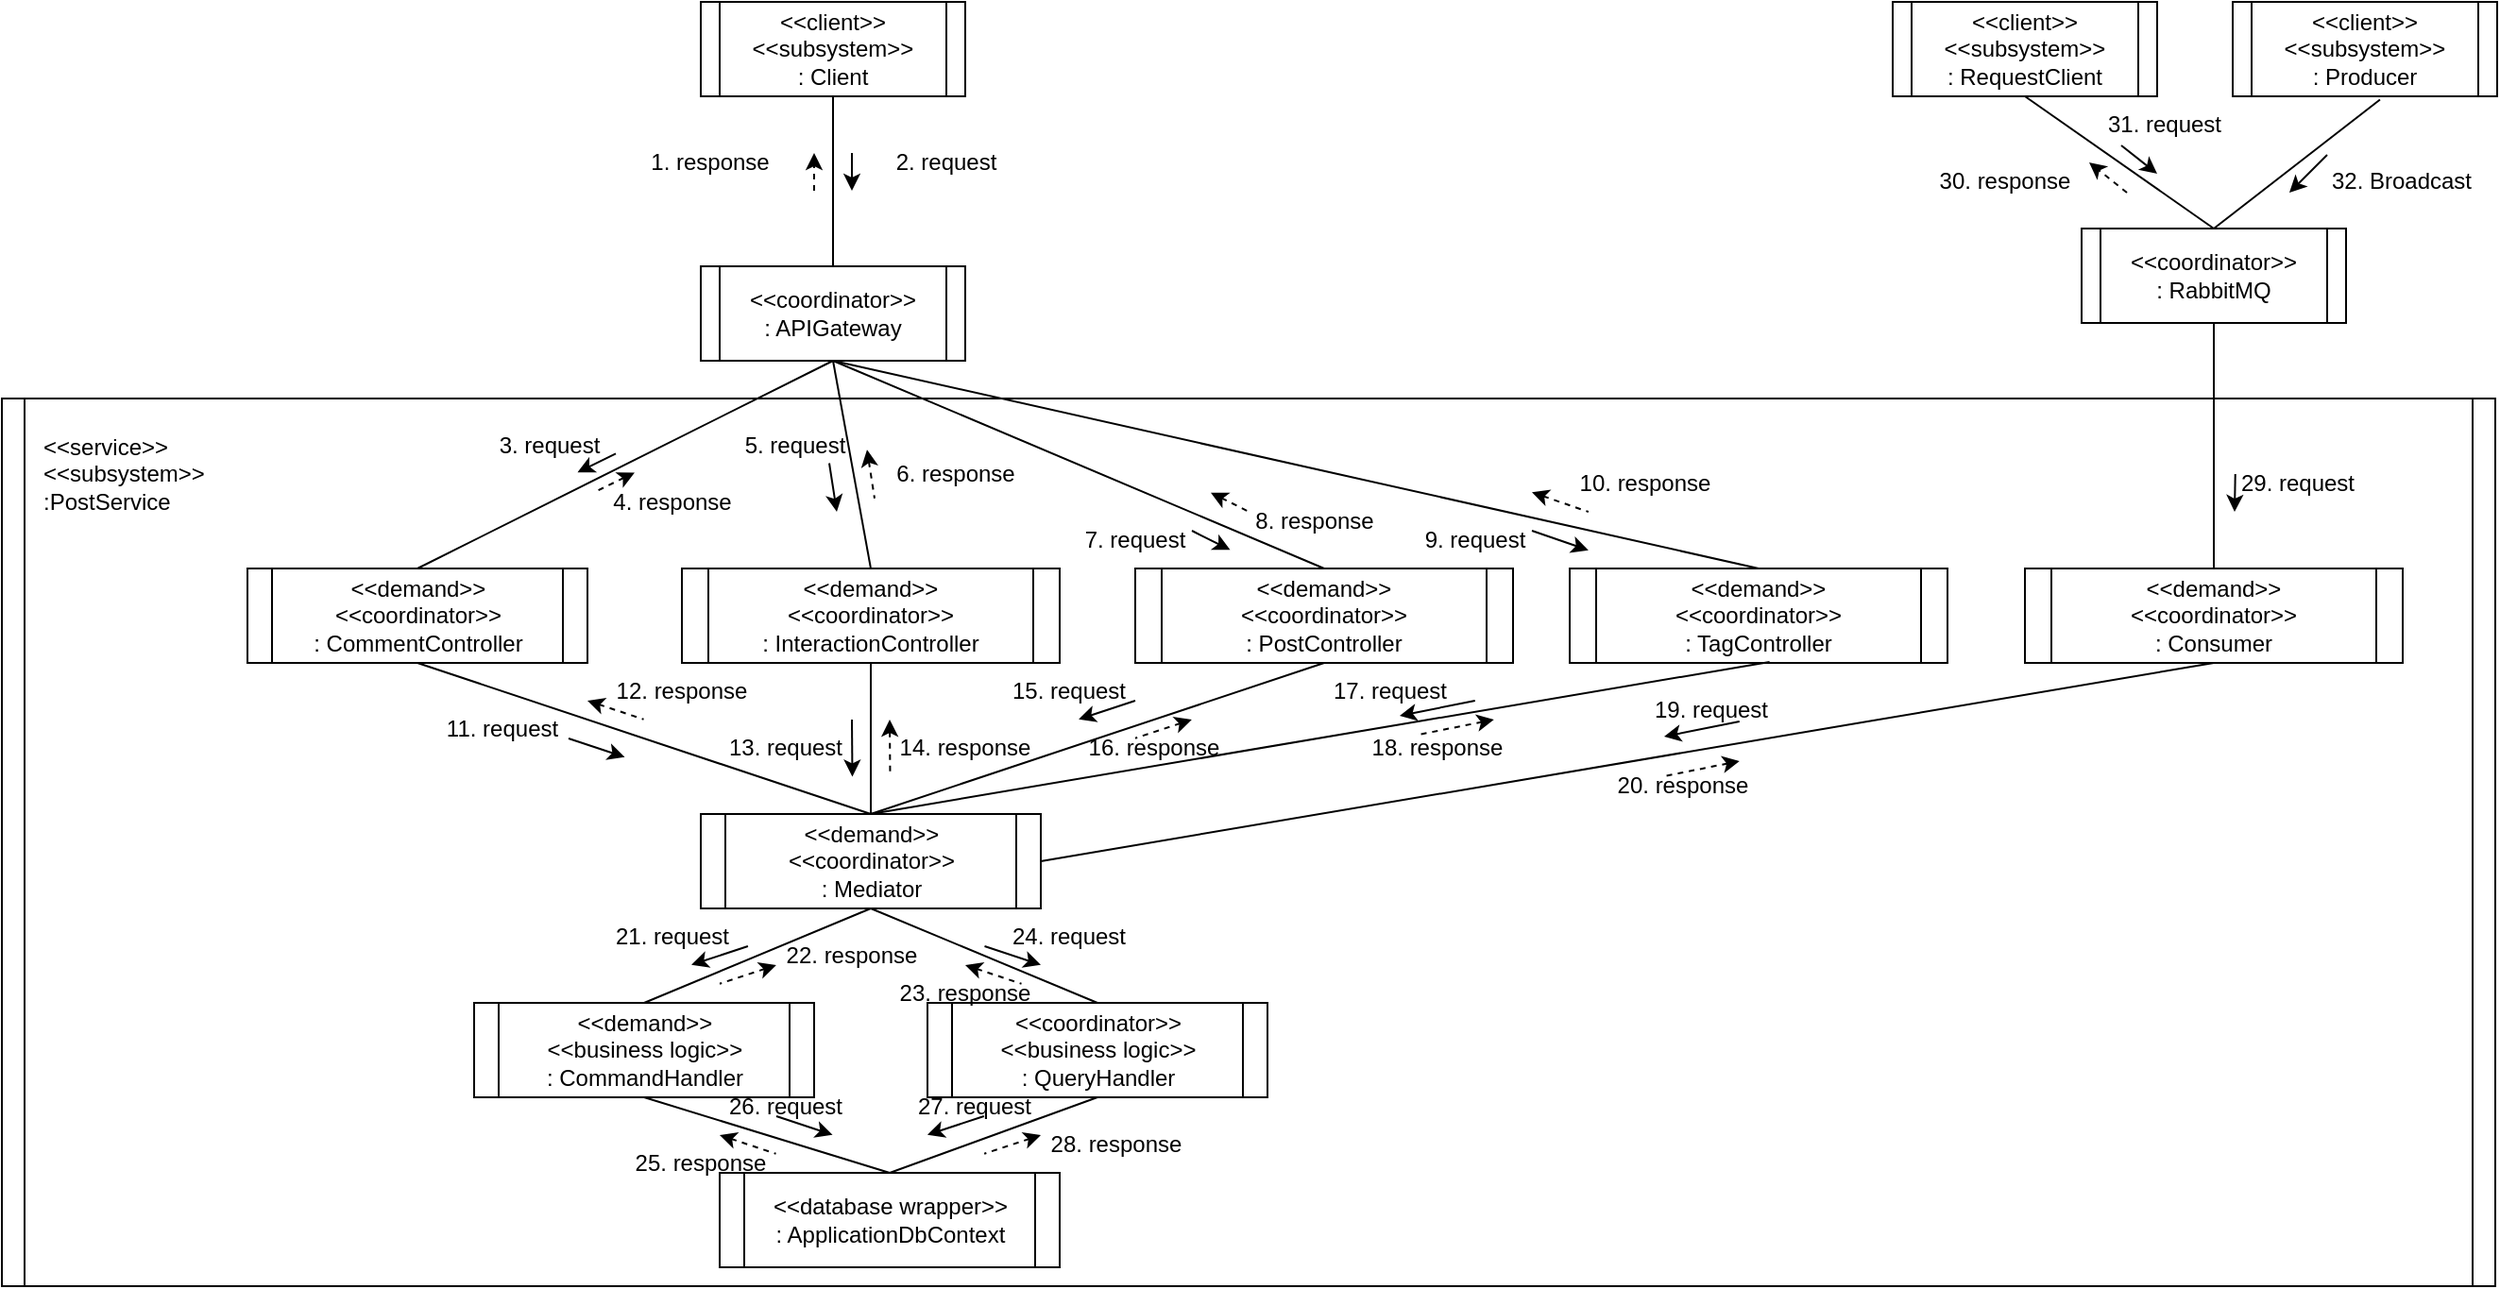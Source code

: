 <mxfile version="24.5.5" type="device">
  <diagram id="YeBsLe0wz5kqz-9HFI_q" name="Page-1">
    <mxGraphModel dx="698" dy="394" grid="1" gridSize="10" guides="1" tooltips="1" connect="1" arrows="1" fold="1" page="1" pageScale="1" pageWidth="850" pageHeight="1100" math="0" shadow="0">
      <root>
        <mxCell id="0" />
        <mxCell id="1" parent="0" />
        <mxCell id="2" value="" style="shape=process;whiteSpace=wrap;html=1;backgroundOutline=1;size=0.009;" parent="1" vertex="1">
          <mxGeometry x="320" y="210" width="1320" height="470" as="geometry" />
        </mxCell>
        <mxCell id="3" value="&amp;lt;&amp;lt;service&amp;gt;&amp;gt;&lt;br&gt;&amp;lt;&amp;lt;subsystem&amp;gt;&amp;gt;&lt;br&gt;:PostService" style="text;html=1;strokeColor=none;fillColor=none;align=left;verticalAlign=middle;whiteSpace=wrap;rounded=0;" parent="1" vertex="1">
          <mxGeometry x="340" y="230" width="160" height="40" as="geometry" />
        </mxCell>
        <mxCell id="7" value="&amp;lt;&amp;lt;coordinator&amp;gt;&amp;gt;&lt;br style=&quot;border-color: var(--border-color);&quot;&gt;: APIGateway" style="shape=process;whiteSpace=wrap;html=1;backgroundOutline=1;size=0.071;" parent="1" vertex="1">
          <mxGeometry x="690" y="140" width="140" height="50" as="geometry" />
        </mxCell>
        <mxCell id="8" value="&amp;lt;&amp;lt;client&amp;gt;&amp;gt;&lt;br&gt;&amp;lt;&amp;lt;subsystem&amp;gt;&amp;gt;&lt;br style=&quot;border-color: var(--border-color);&quot;&gt;: Client" style="shape=process;whiteSpace=wrap;html=1;backgroundOutline=1;size=0.071;" parent="1" vertex="1">
          <mxGeometry x="690" width="140" height="50" as="geometry" />
        </mxCell>
        <mxCell id="9" value="&amp;lt;&amp;lt;demand&amp;gt;&amp;gt;&lt;br&gt;&amp;lt;&amp;lt;coordinator&amp;gt;&amp;gt;&lt;br style=&quot;border-color: var(--border-color);&quot;&gt;: CommentController" style="shape=process;whiteSpace=wrap;html=1;backgroundOutline=1;size=0.071;" parent="1" vertex="1">
          <mxGeometry x="450" y="300" width="180" height="50" as="geometry" />
        </mxCell>
        <mxCell id="10" value="&amp;lt;&amp;lt;demand&amp;gt;&amp;gt;&lt;br&gt;&amp;lt;&amp;lt;coordinator&amp;gt;&amp;gt;&lt;br style=&quot;border-color: var(--border-color);&quot;&gt;: InteractionController" style="shape=process;whiteSpace=wrap;html=1;backgroundOutline=1;size=0.071;" parent="1" vertex="1">
          <mxGeometry x="680" y="300" width="200" height="50" as="geometry" />
        </mxCell>
        <mxCell id="11" value="&amp;lt;&amp;lt;demand&amp;gt;&amp;gt;&lt;br&gt;&amp;lt;&amp;lt;coordinator&amp;gt;&amp;gt;&lt;br style=&quot;border-color: var(--border-color);&quot;&gt;: PostController" style="shape=process;whiteSpace=wrap;html=1;backgroundOutline=1;size=0.071;" parent="1" vertex="1">
          <mxGeometry x="920" y="300" width="200" height="50" as="geometry" />
        </mxCell>
        <mxCell id="12" value="" style="endArrow=none;html=1;entryX=0.5;entryY=1;entryDx=0;entryDy=0;exitX=0.5;exitY=0;exitDx=0;exitDy=0;" parent="1" source="9" target="7" edge="1">
          <mxGeometry width="50" height="50" relative="1" as="geometry">
            <mxPoint x="690" y="330" as="sourcePoint" />
            <mxPoint x="740" y="280" as="targetPoint" />
          </mxGeometry>
        </mxCell>
        <mxCell id="13" value="" style="endArrow=none;html=1;entryX=0.5;entryY=1;entryDx=0;entryDy=0;exitX=0.5;exitY=0;exitDx=0;exitDy=0;" parent="1" source="10" target="7" edge="1">
          <mxGeometry width="50" height="50" relative="1" as="geometry">
            <mxPoint x="550" y="310" as="sourcePoint" />
            <mxPoint x="770" y="200" as="targetPoint" />
          </mxGeometry>
        </mxCell>
        <mxCell id="14" value="" style="endArrow=none;html=1;exitX=0.5;exitY=0;exitDx=0;exitDy=0;" parent="1" source="11" edge="1">
          <mxGeometry width="50" height="50" relative="1" as="geometry">
            <mxPoint x="790" y="310" as="sourcePoint" />
            <mxPoint x="760" y="190" as="targetPoint" />
          </mxGeometry>
        </mxCell>
        <mxCell id="15" value="&amp;lt;&amp;lt;demand&amp;gt;&amp;gt;&lt;br&gt;&amp;lt;&amp;lt;coordinator&amp;gt;&amp;gt;&lt;br style=&quot;border-color: var(--border-color);&quot;&gt;: Mediator" style="shape=process;whiteSpace=wrap;html=1;backgroundOutline=1;size=0.071;" parent="1" vertex="1">
          <mxGeometry x="690" y="430" width="180" height="50" as="geometry" />
        </mxCell>
        <mxCell id="16" value="" style="endArrow=none;html=1;entryX=0.5;entryY=0;entryDx=0;entryDy=0;exitX=0.5;exitY=1;exitDx=0;exitDy=0;" parent="1" source="9" target="15" edge="1">
          <mxGeometry width="50" height="50" relative="1" as="geometry">
            <mxPoint x="470" y="540" as="sourcePoint" />
            <mxPoint x="690" y="430" as="targetPoint" />
          </mxGeometry>
        </mxCell>
        <mxCell id="17" value="" style="endArrow=none;html=1;entryX=0.5;entryY=0;entryDx=0;entryDy=0;exitX=0.5;exitY=1;exitDx=0;exitDy=0;" parent="1" source="10" target="15" edge="1">
          <mxGeometry width="50" height="50" relative="1" as="geometry">
            <mxPoint x="550" y="360" as="sourcePoint" />
            <mxPoint x="790" y="450" as="targetPoint" />
          </mxGeometry>
        </mxCell>
        <mxCell id="18" value="" style="endArrow=none;html=1;entryX=0.5;entryY=0;entryDx=0;entryDy=0;exitX=0.5;exitY=1;exitDx=0;exitDy=0;" parent="1" source="11" target="15" edge="1">
          <mxGeometry width="50" height="50" relative="1" as="geometry">
            <mxPoint x="790" y="360" as="sourcePoint" />
            <mxPoint x="790" y="450" as="targetPoint" />
          </mxGeometry>
        </mxCell>
        <mxCell id="19" value="&amp;lt;&amp;lt;demand&amp;gt;&amp;gt;&lt;br&gt;&amp;lt;&amp;lt;business logic&amp;gt;&amp;gt;&lt;br style=&quot;border-color: var(--border-color);&quot;&gt;: CommandHandler" style="shape=process;whiteSpace=wrap;html=1;backgroundOutline=1;size=0.071;" parent="1" vertex="1">
          <mxGeometry x="570" y="530" width="180" height="50" as="geometry" />
        </mxCell>
        <mxCell id="20" value="&amp;lt;&amp;lt;coordinator&amp;gt;&amp;gt;&lt;br&gt;&amp;lt;&amp;lt;business logic&amp;gt;&amp;gt;&lt;br style=&quot;border-color: var(--border-color);&quot;&gt;: QueryHandler" style="shape=process;whiteSpace=wrap;html=1;backgroundOutline=1;size=0.071;" parent="1" vertex="1">
          <mxGeometry x="810" y="530" width="180" height="50" as="geometry" />
        </mxCell>
        <mxCell id="21" value="" style="endArrow=none;html=1;entryX=0.5;entryY=1;entryDx=0;entryDy=0;exitX=0.5;exitY=0;exitDx=0;exitDy=0;" parent="1" source="19" target="15" edge="1">
          <mxGeometry width="50" height="50" relative="1" as="geometry">
            <mxPoint x="480" y="460" as="sourcePoint" />
            <mxPoint x="720" y="540" as="targetPoint" />
          </mxGeometry>
        </mxCell>
        <mxCell id="22" value="" style="endArrow=none;html=1;exitX=0.5;exitY=0;exitDx=0;exitDy=0;" parent="1" source="20" edge="1">
          <mxGeometry width="50" height="50" relative="1" as="geometry">
            <mxPoint x="670" y="540" as="sourcePoint" />
            <mxPoint x="780" y="480" as="targetPoint" />
          </mxGeometry>
        </mxCell>
        <mxCell id="23" value="&amp;lt;&amp;lt;database wrapper&amp;gt;&amp;gt;&lt;br style=&quot;border-color: var(--border-color);&quot;&gt;: ApplicationDbContext" style="shape=process;whiteSpace=wrap;html=1;backgroundOutline=1;size=0.071;" parent="1" vertex="1">
          <mxGeometry x="700" y="620" width="180" height="50" as="geometry" />
        </mxCell>
        <mxCell id="24" value="" style="endArrow=none;html=1;entryX=0.5;entryY=1;entryDx=0;entryDy=0;exitX=0.5;exitY=0;exitDx=0;exitDy=0;" parent="1" source="23" target="19" edge="1">
          <mxGeometry width="50" height="50" relative="1" as="geometry">
            <mxPoint x="760" y="630" as="sourcePoint" />
            <mxPoint x="810" y="580" as="targetPoint" />
          </mxGeometry>
        </mxCell>
        <mxCell id="25" value="" style="endArrow=none;html=1;entryX=0.5;entryY=0;entryDx=0;entryDy=0;exitX=0.5;exitY=1;exitDx=0;exitDy=0;" parent="1" source="20" target="23" edge="1">
          <mxGeometry width="50" height="50" relative="1" as="geometry">
            <mxPoint x="800" y="630" as="sourcePoint" />
            <mxPoint x="670" y="590" as="targetPoint" />
          </mxGeometry>
        </mxCell>
        <mxCell id="28" value="" style="endArrow=none;html=1;entryX=0.5;entryY=1;entryDx=0;entryDy=0;exitX=0.5;exitY=0;exitDx=0;exitDy=0;" parent="1" source="7" target="8" edge="1">
          <mxGeometry width="50" height="50" relative="1" as="geometry">
            <mxPoint x="640" y="260" as="sourcePoint" />
            <mxPoint x="690" y="210" as="targetPoint" />
          </mxGeometry>
        </mxCell>
        <mxCell id="29" value="" style="endArrow=classic;html=1;" parent="1" edge="1">
          <mxGeometry width="50" height="50" relative="1" as="geometry">
            <mxPoint x="770" y="80" as="sourcePoint" />
            <mxPoint x="770" y="100" as="targetPoint" />
          </mxGeometry>
        </mxCell>
        <mxCell id="30" value="" style="endArrow=classic;html=1;dashed=1;" parent="1" edge="1">
          <mxGeometry width="50" height="50" relative="1" as="geometry">
            <mxPoint x="750" y="100" as="sourcePoint" />
            <mxPoint x="750" y="80" as="targetPoint" />
          </mxGeometry>
        </mxCell>
        <mxCell id="31" value="2. request" style="text;html=1;strokeColor=none;fillColor=none;align=center;verticalAlign=middle;whiteSpace=wrap;rounded=0;" parent="1" vertex="1">
          <mxGeometry x="790" y="70" width="60" height="30" as="geometry" />
        </mxCell>
        <mxCell id="32" value="1. response" style="text;html=1;strokeColor=none;fillColor=none;align=center;verticalAlign=middle;whiteSpace=wrap;rounded=0;" parent="1" vertex="1">
          <mxGeometry x="660" y="70" width="70" height="30" as="geometry" />
        </mxCell>
        <mxCell id="34" value="" style="endArrow=classic;html=1;exitX=0.375;exitY=0.043;exitDx=0;exitDy=0;exitPerimeter=0;entryX=0.352;entryY=0.064;entryDx=0;entryDy=0;entryPerimeter=0;" parent="1" edge="1">
          <mxGeometry width="50" height="50" relative="1" as="geometry">
            <mxPoint x="645.0" y="239.21" as="sourcePoint" />
            <mxPoint x="624.76" y="249.08" as="targetPoint" />
          </mxGeometry>
        </mxCell>
        <mxCell id="35" value="" style="endArrow=none;html=1;exitX=0.375;exitY=0.043;exitDx=0;exitDy=0;exitPerimeter=0;entryX=0.523;entryY=0.106;entryDx=0;entryDy=0;entryPerimeter=0;startArrow=classic;startFill=1;endFill=0;dashed=1;" parent="1" edge="1">
          <mxGeometry width="50" height="50" relative="1" as="geometry">
            <mxPoint x="778.0" y="237.12" as="sourcePoint" />
            <mxPoint x="782.0" y="262.88" as="targetPoint" />
          </mxGeometry>
        </mxCell>
        <mxCell id="37" value="" style="endArrow=classic;html=1;exitX=0.727;exitY=0.106;exitDx=0;exitDy=0;exitPerimeter=0;" parent="1" edge="1">
          <mxGeometry width="50" height="50" relative="1" as="geometry">
            <mxPoint x="950" y="280" as="sourcePoint" />
            <mxPoint x="970.24" y="290.18" as="targetPoint" />
          </mxGeometry>
        </mxCell>
        <mxCell id="38" value="" style="endArrow=classic;html=1;exitX=0.636;exitY=0.362;exitDx=0;exitDy=0;exitPerimeter=0;entryX=0.602;entryY=0.383;entryDx=0;entryDy=0;entryPerimeter=0;" parent="1" edge="1">
          <mxGeometry width="50" height="50" relative="1" as="geometry">
            <mxPoint x="920.0" y="370" as="sourcePoint" />
            <mxPoint x="890.08" y="379.87" as="targetPoint" />
          </mxGeometry>
        </mxCell>
        <mxCell id="39" value="" style="endArrow=classic;html=1;exitX=0.636;exitY=0.362;exitDx=0;exitDy=0;exitPerimeter=0;entryX=0.54;entryY=0.426;entryDx=0;entryDy=0;entryPerimeter=0;" parent="1" edge="1">
          <mxGeometry width="50" height="50" relative="1" as="geometry">
            <mxPoint x="770" y="380" as="sourcePoint" />
            <mxPoint x="770.24" y="410.22" as="targetPoint" />
          </mxGeometry>
        </mxCell>
        <mxCell id="40" value="" style="endArrow=classic;html=1;entryX=0.477;entryY=0.404;entryDx=0;entryDy=0;entryPerimeter=0;" parent="1" edge="1">
          <mxGeometry width="50" height="50" relative="1" as="geometry">
            <mxPoint x="620" y="390" as="sourcePoint" />
            <mxPoint x="649.76" y="399.88" as="targetPoint" />
          </mxGeometry>
        </mxCell>
        <mxCell id="42" value="" style="endArrow=classic;html=1;exitX=0.636;exitY=0.362;exitDx=0;exitDy=0;exitPerimeter=0;entryX=0.602;entryY=0.383;entryDx=0;entryDy=0;entryPerimeter=0;" parent="1" edge="1">
          <mxGeometry width="50" height="50" relative="1" as="geometry">
            <mxPoint x="714.96" y="500" as="sourcePoint" />
            <mxPoint x="685.04" y="509.87" as="targetPoint" />
          </mxGeometry>
        </mxCell>
        <mxCell id="43" value="" style="endArrow=classic;html=1;entryX=0.477;entryY=0.404;entryDx=0;entryDy=0;entryPerimeter=0;" parent="1" edge="1">
          <mxGeometry width="50" height="50" relative="1" as="geometry">
            <mxPoint x="840.24" y="500" as="sourcePoint" />
            <mxPoint x="870" y="509.88" as="targetPoint" />
          </mxGeometry>
        </mxCell>
        <mxCell id="44" value="" style="endArrow=classic;html=1;entryX=0.477;entryY=0.404;entryDx=0;entryDy=0;entryPerimeter=0;" parent="1" edge="1">
          <mxGeometry width="50" height="50" relative="1" as="geometry">
            <mxPoint x="730" y="590" as="sourcePoint" />
            <mxPoint x="759.76" y="599.88" as="targetPoint" />
          </mxGeometry>
        </mxCell>
        <mxCell id="45" value="" style="endArrow=classic;html=1;exitX=0.636;exitY=0.362;exitDx=0;exitDy=0;exitPerimeter=0;entryX=0.602;entryY=0.383;entryDx=0;entryDy=0;entryPerimeter=0;" parent="1" edge="1">
          <mxGeometry width="50" height="50" relative="1" as="geometry">
            <mxPoint x="839.92" y="590" as="sourcePoint" />
            <mxPoint x="810" y="599.87" as="targetPoint" />
          </mxGeometry>
        </mxCell>
        <mxCell id="46" value="&amp;lt;&amp;lt;demand&amp;gt;&amp;gt;&lt;br&gt;&amp;lt;&amp;lt;coordinator&amp;gt;&amp;gt;&lt;br style=&quot;border-color: var(--border-color);&quot;&gt;: TagController" style="shape=process;whiteSpace=wrap;html=1;backgroundOutline=1;size=0.071;" parent="1" vertex="1">
          <mxGeometry x="1150" y="300" width="200" height="50" as="geometry" />
        </mxCell>
        <mxCell id="47" value="" style="endArrow=none;html=1;exitX=0.5;exitY=0;exitDx=0;exitDy=0;entryX=0.5;entryY=1;entryDx=0;entryDy=0;" parent="1" source="46" target="7" edge="1">
          <mxGeometry width="50" height="50" relative="1" as="geometry">
            <mxPoint x="1030" y="310" as="sourcePoint" />
            <mxPoint x="770" y="200" as="targetPoint" />
          </mxGeometry>
        </mxCell>
        <mxCell id="48" value="" style="endArrow=classic;html=1;exitX=0.776;exitY=0.106;exitDx=0;exitDy=0;exitPerimeter=0;" parent="1" edge="1">
          <mxGeometry width="50" height="50" relative="1" as="geometry">
            <mxPoint x="1130.0" y="280" as="sourcePoint" />
            <mxPoint x="1159.92" y="290.36" as="targetPoint" />
          </mxGeometry>
        </mxCell>
        <mxCell id="49" value="" style="endArrow=none;html=1;entryX=0.5;entryY=0;entryDx=0;entryDy=0;exitX=0.529;exitY=0.99;exitDx=0;exitDy=0;exitPerimeter=0;" parent="1" source="46" target="15" edge="1">
          <mxGeometry width="50" height="50" relative="1" as="geometry">
            <mxPoint x="1260" y="350" as="sourcePoint" />
            <mxPoint x="1020" y="430" as="targetPoint" />
          </mxGeometry>
        </mxCell>
        <mxCell id="50" value="" style="endArrow=classic;html=1;entryX=0.673;entryY=0.383;entryDx=0;entryDy=0;entryPerimeter=0;" parent="1" edge="1">
          <mxGeometry width="50" height="50" relative="1" as="geometry">
            <mxPoint x="1099.89" y="370" as="sourcePoint" />
            <mxPoint x="1060" y="378.01" as="targetPoint" />
          </mxGeometry>
        </mxCell>
        <mxCell id="51" value="&amp;lt;&amp;lt;client&amp;gt;&amp;gt;&lt;br&gt;&amp;lt;&amp;lt;subsystem&amp;gt;&amp;gt;&lt;br style=&quot;border-color: var(--border-color);&quot;&gt;: RequestClient" style="shape=process;whiteSpace=wrap;html=1;backgroundOutline=1;size=0.071;" parent="1" vertex="1">
          <mxGeometry x="1321" width="140" height="50" as="geometry" />
        </mxCell>
        <mxCell id="52" value="&amp;lt;&amp;lt;client&amp;gt;&amp;gt;&lt;br&gt;&amp;lt;&amp;lt;subsystem&amp;gt;&amp;gt;&lt;br style=&quot;border-color: var(--border-color);&quot;&gt;: Producer" style="shape=process;whiteSpace=wrap;html=1;backgroundOutline=1;size=0.071;" parent="1" vertex="1">
          <mxGeometry x="1501" width="140" height="50" as="geometry" />
        </mxCell>
        <mxCell id="53" value="&amp;lt;&amp;lt;coordinator&amp;gt;&amp;gt;&lt;br style=&quot;border-color: var(--border-color);&quot;&gt;: RabbitMQ" style="shape=process;whiteSpace=wrap;html=1;backgroundOutline=1;size=0.071;" parent="1" vertex="1">
          <mxGeometry x="1421" y="120" width="140" height="50" as="geometry" />
        </mxCell>
        <mxCell id="54" value="" style="endArrow=none;html=1;entryX=0.5;entryY=1;entryDx=0;entryDy=0;exitX=0.5;exitY=0;exitDx=0;exitDy=0;" parent="1" source="53" target="51" edge="1">
          <mxGeometry width="50" height="50" relative="1" as="geometry">
            <mxPoint x="1431" y="140" as="sourcePoint" />
            <mxPoint x="1431" y="50" as="targetPoint" />
          </mxGeometry>
        </mxCell>
        <mxCell id="55" value="30. response" style="text;html=1;strokeColor=none;fillColor=none;align=center;verticalAlign=middle;whiteSpace=wrap;rounded=0;" parent="1" vertex="1">
          <mxGeometry x="1340" y="80" width="81" height="30" as="geometry" />
        </mxCell>
        <mxCell id="56" value="32. Broadcast" style="text;html=1;strokeColor=none;fillColor=none;align=center;verticalAlign=middle;whiteSpace=wrap;rounded=0;" parent="1" vertex="1">
          <mxGeometry x="1551" y="80" width="79" height="30" as="geometry" />
        </mxCell>
        <mxCell id="57" value="&amp;lt;&amp;lt;demand&amp;gt;&amp;gt;&lt;br&gt;&amp;lt;&amp;lt;coordinator&amp;gt;&amp;gt;&lt;br style=&quot;border-color: var(--border-color);&quot;&gt;: Consumer" style="shape=process;whiteSpace=wrap;html=1;backgroundOutline=1;size=0.071;" parent="1" vertex="1">
          <mxGeometry x="1391" y="300" width="200" height="50" as="geometry" />
        </mxCell>
        <mxCell id="58" value="" style="endArrow=none;html=1;entryX=0.5;entryY=1;entryDx=0;entryDy=0;exitX=0.5;exitY=0;exitDx=0;exitDy=0;" parent="1" source="57" target="53" edge="1">
          <mxGeometry width="50" height="50" relative="1" as="geometry">
            <mxPoint x="1451" y="240" as="sourcePoint" />
            <mxPoint x="1351" y="170" as="targetPoint" />
          </mxGeometry>
        </mxCell>
        <mxCell id="59" value="" style="endArrow=classic;html=1;exitX=0.828;exitY=0.085;exitDx=0;exitDy=0;exitPerimeter=0;" parent="1" edge="1">
          <mxGeometry width="50" height="50" relative="1" as="geometry">
            <mxPoint x="1502.36" y="249.95" as="sourcePoint" />
            <mxPoint x="1502" y="270.0" as="targetPoint" />
          </mxGeometry>
        </mxCell>
        <mxCell id="60" value="" style="endArrow=none;html=1;entryX=0.557;entryY=1.035;entryDx=0;entryDy=0;exitX=0.5;exitY=0;exitDx=0;exitDy=0;entryPerimeter=0;" parent="1" source="53" target="52" edge="1">
          <mxGeometry width="50" height="50" relative="1" as="geometry">
            <mxPoint x="1501" y="130" as="sourcePoint" />
            <mxPoint x="1401" y="60" as="targetPoint" />
          </mxGeometry>
        </mxCell>
        <mxCell id="61" value="" style="endArrow=classic;html=1;" parent="1" edge="1">
          <mxGeometry width="50" height="50" relative="1" as="geometry">
            <mxPoint x="1442" y="76" as="sourcePoint" />
            <mxPoint x="1461" y="91" as="targetPoint" />
          </mxGeometry>
        </mxCell>
        <mxCell id="62" value="" style="endArrow=classic;html=1;dashed=1;" parent="1" edge="1">
          <mxGeometry width="50" height="50" relative="1" as="geometry">
            <mxPoint x="1445" y="101" as="sourcePoint" />
            <mxPoint x="1425" y="85" as="targetPoint" />
          </mxGeometry>
        </mxCell>
        <mxCell id="63" value="" style="endArrow=classic;html=1;" parent="1" edge="1">
          <mxGeometry width="50" height="50" relative="1" as="geometry">
            <mxPoint x="1551" y="81" as="sourcePoint" />
            <mxPoint x="1531" y="101" as="targetPoint" />
          </mxGeometry>
        </mxCell>
        <mxCell id="64" value="" style="endArrow=none;html=1;entryX=1;entryY=0.5;entryDx=0;entryDy=0;exitX=0.5;exitY=1;exitDx=0;exitDy=0;" parent="1" source="57" target="15" edge="1">
          <mxGeometry width="50" height="50" relative="1" as="geometry">
            <mxPoint x="1265.8" y="359.5" as="sourcePoint" />
            <mxPoint x="790" y="440" as="targetPoint" />
          </mxGeometry>
        </mxCell>
        <mxCell id="65" value="" style="endArrow=classic;html=1;entryX=0.673;entryY=0.383;entryDx=0;entryDy=0;entryPerimeter=0;" parent="1" edge="1">
          <mxGeometry width="50" height="50" relative="1" as="geometry">
            <mxPoint x="1239.89" y="381" as="sourcePoint" />
            <mxPoint x="1200" y="389.01" as="targetPoint" />
          </mxGeometry>
        </mxCell>
        <mxCell id="IZHLFfF8r4CurrEdA6Wo-65" value="" style="endArrow=none;html=1;exitX=0.375;exitY=0.043;exitDx=0;exitDy=0;exitPerimeter=0;entryX=0.352;entryY=0.064;entryDx=0;entryDy=0;entryPerimeter=0;startArrow=classic;startFill=1;endFill=0;dashed=1;" parent="1" edge="1">
          <mxGeometry width="50" height="50" relative="1" as="geometry">
            <mxPoint x="655.0" y="249.21" as="sourcePoint" />
            <mxPoint x="634.76" y="259.08" as="targetPoint" />
          </mxGeometry>
        </mxCell>
        <mxCell id="IZHLFfF8r4CurrEdA6Wo-66" value="" style="endArrow=classic;html=1;exitX=0.375;exitY=0.043;exitDx=0;exitDy=0;exitPerimeter=0;entryX=0.523;entryY=0.106;entryDx=0;entryDy=0;entryPerimeter=0;" parent="1" edge="1">
          <mxGeometry width="50" height="50" relative="1" as="geometry">
            <mxPoint x="758.0" y="244.24" as="sourcePoint" />
            <mxPoint x="762.0" y="270" as="targetPoint" />
          </mxGeometry>
        </mxCell>
        <mxCell id="IZHLFfF8r4CurrEdA6Wo-67" value="" style="endArrow=none;html=1;exitX=0.727;exitY=0.106;exitDx=0;exitDy=0;exitPerimeter=0;startArrow=classic;startFill=1;endFill=0;dashed=1;" parent="1" edge="1">
          <mxGeometry width="50" height="50" relative="1" as="geometry">
            <mxPoint x="960" y="259.82" as="sourcePoint" />
            <mxPoint x="980.24" y="270" as="targetPoint" />
          </mxGeometry>
        </mxCell>
        <mxCell id="IZHLFfF8r4CurrEdA6Wo-69" value="" style="endArrow=none;html=1;exitX=0.776;exitY=0.106;exitDx=0;exitDy=0;exitPerimeter=0;dashed=1;endFill=0;startArrow=classic;startFill=1;" parent="1" edge="1">
          <mxGeometry width="50" height="50" relative="1" as="geometry">
            <mxPoint x="1130.0" y="259.64" as="sourcePoint" />
            <mxPoint x="1159.92" y="270" as="targetPoint" />
          </mxGeometry>
        </mxCell>
        <mxCell id="IZHLFfF8r4CurrEdA6Wo-70" value="" style="endArrow=none;html=1;entryX=0.477;entryY=0.404;entryDx=0;entryDy=0;entryPerimeter=0;startArrow=classic;startFill=1;endFill=0;dashed=1;" parent="1" edge="1">
          <mxGeometry width="50" height="50" relative="1" as="geometry">
            <mxPoint x="630" y="370" as="sourcePoint" />
            <mxPoint x="659.76" y="379.88" as="targetPoint" />
          </mxGeometry>
        </mxCell>
        <mxCell id="IZHLFfF8r4CurrEdA6Wo-71" value="" style="endArrow=none;html=1;exitX=0.636;exitY=0.362;exitDx=0;exitDy=0;exitPerimeter=0;entryX=0.54;entryY=0.426;entryDx=0;entryDy=0;entryPerimeter=0;startArrow=classic;startFill=1;endFill=0;dashed=1;" parent="1" edge="1">
          <mxGeometry width="50" height="50" relative="1" as="geometry">
            <mxPoint x="790" y="380" as="sourcePoint" />
            <mxPoint x="790.24" y="410.22" as="targetPoint" />
          </mxGeometry>
        </mxCell>
        <mxCell id="IZHLFfF8r4CurrEdA6Wo-72" value="" style="endArrow=none;html=1;exitX=0.636;exitY=0.362;exitDx=0;exitDy=0;exitPerimeter=0;entryX=0.602;entryY=0.383;entryDx=0;entryDy=0;entryPerimeter=0;dashed=1;endFill=0;startArrow=classic;startFill=1;" parent="1" edge="1">
          <mxGeometry width="50" height="50" relative="1" as="geometry">
            <mxPoint x="949.92" y="380" as="sourcePoint" />
            <mxPoint x="920" y="389.87" as="targetPoint" />
          </mxGeometry>
        </mxCell>
        <mxCell id="IZHLFfF8r4CurrEdA6Wo-73" value="" style="endArrow=none;html=1;entryX=0.673;entryY=0.383;entryDx=0;entryDy=0;entryPerimeter=0;startArrow=classic;startFill=1;endFill=0;dashed=1;" parent="1" edge="1">
          <mxGeometry width="50" height="50" relative="1" as="geometry">
            <mxPoint x="1109.89" y="380" as="sourcePoint" />
            <mxPoint x="1070" y="388.01" as="targetPoint" />
          </mxGeometry>
        </mxCell>
        <mxCell id="vpEeDfZ4AeWMwZeXwx3U-65" value="" style="endArrow=none;html=1;entryX=0.673;entryY=0.383;entryDx=0;entryDy=0;entryPerimeter=0;endFill=0;startArrow=classic;startFill=1;dashed=1;" edge="1" parent="1">
          <mxGeometry width="50" height="50" relative="1" as="geometry">
            <mxPoint x="1239.89" y="401.99" as="sourcePoint" />
            <mxPoint x="1200" y="410" as="targetPoint" />
          </mxGeometry>
        </mxCell>
        <mxCell id="vpEeDfZ4AeWMwZeXwx3U-66" value="" style="endArrow=none;html=1;exitX=0.636;exitY=0.362;exitDx=0;exitDy=0;exitPerimeter=0;entryX=0.602;entryY=0.383;entryDx=0;entryDy=0;entryPerimeter=0;startArrow=classic;startFill=1;endFill=0;dashed=1;" edge="1" parent="1">
          <mxGeometry width="50" height="50" relative="1" as="geometry">
            <mxPoint x="729.92" y="510" as="sourcePoint" />
            <mxPoint x="700" y="519.87" as="targetPoint" />
          </mxGeometry>
        </mxCell>
        <mxCell id="vpEeDfZ4AeWMwZeXwx3U-67" value="" style="endArrow=none;html=1;entryX=0.477;entryY=0.404;entryDx=0;entryDy=0;entryPerimeter=0;endFill=0;dashed=1;startArrow=classic;startFill=1;" edge="1" parent="1">
          <mxGeometry width="50" height="50" relative="1" as="geometry">
            <mxPoint x="830" y="510" as="sourcePoint" />
            <mxPoint x="859.76" y="519.88" as="targetPoint" />
          </mxGeometry>
        </mxCell>
        <mxCell id="vpEeDfZ4AeWMwZeXwx3U-68" value="" style="endArrow=none;html=1;entryX=0.477;entryY=0.404;entryDx=0;entryDy=0;entryPerimeter=0;startArrow=classic;startFill=1;endFill=0;dashed=1;" edge="1" parent="1">
          <mxGeometry width="50" height="50" relative="1" as="geometry">
            <mxPoint x="700" y="600" as="sourcePoint" />
            <mxPoint x="729.76" y="609.88" as="targetPoint" />
          </mxGeometry>
        </mxCell>
        <mxCell id="vpEeDfZ4AeWMwZeXwx3U-69" value="" style="endArrow=none;html=1;exitX=0.636;exitY=0.362;exitDx=0;exitDy=0;exitPerimeter=0;entryX=0.602;entryY=0.383;entryDx=0;entryDy=0;entryPerimeter=0;startArrow=classic;startFill=1;endFill=0;dashed=1;" edge="1" parent="1">
          <mxGeometry width="50" height="50" relative="1" as="geometry">
            <mxPoint x="870" y="600" as="sourcePoint" />
            <mxPoint x="840.08" y="609.87" as="targetPoint" />
          </mxGeometry>
        </mxCell>
        <mxCell id="vpEeDfZ4AeWMwZeXwx3U-70" value="3. request" style="text;html=1;strokeColor=none;fillColor=none;align=center;verticalAlign=middle;whiteSpace=wrap;rounded=0;" vertex="1" parent="1">
          <mxGeometry x="580" y="220" width="60" height="30" as="geometry" />
        </mxCell>
        <mxCell id="vpEeDfZ4AeWMwZeXwx3U-71" value="5. request" style="text;html=1;strokeColor=none;fillColor=none;align=center;verticalAlign=middle;whiteSpace=wrap;rounded=0;" vertex="1" parent="1">
          <mxGeometry x="710" y="220" width="60" height="30" as="geometry" />
        </mxCell>
        <mxCell id="vpEeDfZ4AeWMwZeXwx3U-72" value="7. request" style="text;html=1;strokeColor=none;fillColor=none;align=center;verticalAlign=middle;whiteSpace=wrap;rounded=0;" vertex="1" parent="1">
          <mxGeometry x="890" y="270" width="60" height="30" as="geometry" />
        </mxCell>
        <mxCell id="vpEeDfZ4AeWMwZeXwx3U-73" value="9. request" style="text;html=1;strokeColor=none;fillColor=none;align=center;verticalAlign=middle;whiteSpace=wrap;rounded=0;" vertex="1" parent="1">
          <mxGeometry x="1070" y="270" width="60" height="30" as="geometry" />
        </mxCell>
        <mxCell id="vpEeDfZ4AeWMwZeXwx3U-74" value="11. request" style="text;html=1;strokeColor=none;fillColor=none;align=center;verticalAlign=middle;whiteSpace=wrap;rounded=0;" vertex="1" parent="1">
          <mxGeometry x="550" y="370" width="70" height="30" as="geometry" />
        </mxCell>
        <mxCell id="vpEeDfZ4AeWMwZeXwx3U-75" value="13. request" style="text;html=1;strokeColor=none;fillColor=none;align=center;verticalAlign=middle;whiteSpace=wrap;rounded=0;" vertex="1" parent="1">
          <mxGeometry x="700" y="380" width="70" height="30" as="geometry" />
        </mxCell>
        <mxCell id="vpEeDfZ4AeWMwZeXwx3U-76" value="15. request" style="text;html=1;strokeColor=none;fillColor=none;align=center;verticalAlign=middle;whiteSpace=wrap;rounded=0;" vertex="1" parent="1">
          <mxGeometry x="850" y="350" width="70" height="30" as="geometry" />
        </mxCell>
        <mxCell id="vpEeDfZ4AeWMwZeXwx3U-77" value="17. request" style="text;html=1;strokeColor=none;fillColor=none;align=center;verticalAlign=middle;whiteSpace=wrap;rounded=0;" vertex="1" parent="1">
          <mxGeometry x="1020" y="350" width="70" height="30" as="geometry" />
        </mxCell>
        <mxCell id="vpEeDfZ4AeWMwZeXwx3U-78" value="19. request" style="text;html=1;strokeColor=none;fillColor=none;align=center;verticalAlign=middle;whiteSpace=wrap;rounded=0;" vertex="1" parent="1">
          <mxGeometry x="1190" y="360" width="70" height="30" as="geometry" />
        </mxCell>
        <mxCell id="vpEeDfZ4AeWMwZeXwx3U-79" value="21. request" style="text;html=1;strokeColor=none;fillColor=none;align=center;verticalAlign=middle;whiteSpace=wrap;rounded=0;" vertex="1" parent="1">
          <mxGeometry x="640" y="480" width="70" height="30" as="geometry" />
        </mxCell>
        <mxCell id="vpEeDfZ4AeWMwZeXwx3U-80" value="24. request" style="text;html=1;strokeColor=none;fillColor=none;align=center;verticalAlign=middle;whiteSpace=wrap;rounded=0;" vertex="1" parent="1">
          <mxGeometry x="850" y="480" width="70" height="30" as="geometry" />
        </mxCell>
        <mxCell id="vpEeDfZ4AeWMwZeXwx3U-81" value="26. request" style="text;html=1;strokeColor=none;fillColor=none;align=center;verticalAlign=middle;whiteSpace=wrap;rounded=0;" vertex="1" parent="1">
          <mxGeometry x="700" y="570" width="70" height="30" as="geometry" />
        </mxCell>
        <mxCell id="vpEeDfZ4AeWMwZeXwx3U-82" value="27. request" style="text;html=1;strokeColor=none;fillColor=none;align=center;verticalAlign=middle;whiteSpace=wrap;rounded=0;" vertex="1" parent="1">
          <mxGeometry x="800" y="570" width="70" height="30" as="geometry" />
        </mxCell>
        <mxCell id="vpEeDfZ4AeWMwZeXwx3U-83" value="29. request" style="text;html=1;strokeColor=none;fillColor=none;align=center;verticalAlign=middle;whiteSpace=wrap;rounded=0;" vertex="1" parent="1">
          <mxGeometry x="1501" y="240" width="69" height="30" as="geometry" />
        </mxCell>
        <mxCell id="vpEeDfZ4AeWMwZeXwx3U-84" value="31. request" style="text;html=1;strokeColor=none;fillColor=none;align=center;verticalAlign=middle;whiteSpace=wrap;rounded=0;" vertex="1" parent="1">
          <mxGeometry x="1430" y="50" width="70" height="30" as="geometry" />
        </mxCell>
        <mxCell id="vpEeDfZ4AeWMwZeXwx3U-85" value="4. response" style="text;html=1;strokeColor=none;fillColor=none;align=center;verticalAlign=middle;whiteSpace=wrap;rounded=0;" vertex="1" parent="1">
          <mxGeometry x="640" y="250" width="70" height="30" as="geometry" />
        </mxCell>
        <mxCell id="vpEeDfZ4AeWMwZeXwx3U-86" value="6. response" style="text;html=1;strokeColor=none;fillColor=none;align=center;verticalAlign=middle;whiteSpace=wrap;rounded=0;" vertex="1" parent="1">
          <mxGeometry x="790" y="235" width="70" height="30" as="geometry" />
        </mxCell>
        <mxCell id="vpEeDfZ4AeWMwZeXwx3U-87" value="8. response" style="text;html=1;strokeColor=none;fillColor=none;align=center;verticalAlign=middle;whiteSpace=wrap;rounded=0;" vertex="1" parent="1">
          <mxGeometry x="980" y="260" width="70" height="30" as="geometry" />
        </mxCell>
        <mxCell id="vpEeDfZ4AeWMwZeXwx3U-88" value="10. response" style="text;html=1;strokeColor=none;fillColor=none;align=center;verticalAlign=middle;whiteSpace=wrap;rounded=0;" vertex="1" parent="1">
          <mxGeometry x="1150" y="240" width="80" height="30" as="geometry" />
        </mxCell>
        <mxCell id="vpEeDfZ4AeWMwZeXwx3U-89" value="12. response" style="text;html=1;strokeColor=none;fillColor=none;align=center;verticalAlign=middle;whiteSpace=wrap;rounded=0;" vertex="1" parent="1">
          <mxGeometry x="640" y="350" width="80" height="30" as="geometry" />
        </mxCell>
        <mxCell id="vpEeDfZ4AeWMwZeXwx3U-90" value="14. response" style="text;html=1;strokeColor=none;fillColor=none;align=center;verticalAlign=middle;whiteSpace=wrap;rounded=0;" vertex="1" parent="1">
          <mxGeometry x="790" y="380" width="80" height="30" as="geometry" />
        </mxCell>
        <mxCell id="vpEeDfZ4AeWMwZeXwx3U-91" value="16. response" style="text;html=1;strokeColor=none;fillColor=none;align=center;verticalAlign=middle;whiteSpace=wrap;rounded=0;" vertex="1" parent="1">
          <mxGeometry x="890" y="380" width="80" height="30" as="geometry" />
        </mxCell>
        <mxCell id="vpEeDfZ4AeWMwZeXwx3U-92" value="18. response" style="text;html=1;strokeColor=none;fillColor=none;align=center;verticalAlign=middle;whiteSpace=wrap;rounded=0;" vertex="1" parent="1">
          <mxGeometry x="1040" y="380" width="80" height="30" as="geometry" />
        </mxCell>
        <mxCell id="vpEeDfZ4AeWMwZeXwx3U-93" value="20. response" style="text;html=1;strokeColor=none;fillColor=none;align=center;verticalAlign=middle;whiteSpace=wrap;rounded=0;" vertex="1" parent="1">
          <mxGeometry x="1170" y="400" width="80" height="30" as="geometry" />
        </mxCell>
        <mxCell id="vpEeDfZ4AeWMwZeXwx3U-94" value="22. response" style="text;html=1;strokeColor=none;fillColor=none;align=center;verticalAlign=middle;whiteSpace=wrap;rounded=0;" vertex="1" parent="1">
          <mxGeometry x="730" y="490" width="80" height="30" as="geometry" />
        </mxCell>
        <mxCell id="vpEeDfZ4AeWMwZeXwx3U-95" value="23. response" style="text;html=1;strokeColor=none;fillColor=none;align=center;verticalAlign=middle;whiteSpace=wrap;rounded=0;" vertex="1" parent="1">
          <mxGeometry x="790" y="510" width="80" height="30" as="geometry" />
        </mxCell>
        <mxCell id="vpEeDfZ4AeWMwZeXwx3U-96" value="25. response" style="text;html=1;strokeColor=none;fillColor=none;align=center;verticalAlign=middle;whiteSpace=wrap;rounded=0;" vertex="1" parent="1">
          <mxGeometry x="650" y="600" width="80" height="30" as="geometry" />
        </mxCell>
        <mxCell id="vpEeDfZ4AeWMwZeXwx3U-97" value="28. response" style="text;html=1;strokeColor=none;fillColor=none;align=center;verticalAlign=middle;whiteSpace=wrap;rounded=0;" vertex="1" parent="1">
          <mxGeometry x="870" y="590" width="80" height="30" as="geometry" />
        </mxCell>
      </root>
    </mxGraphModel>
  </diagram>
</mxfile>
